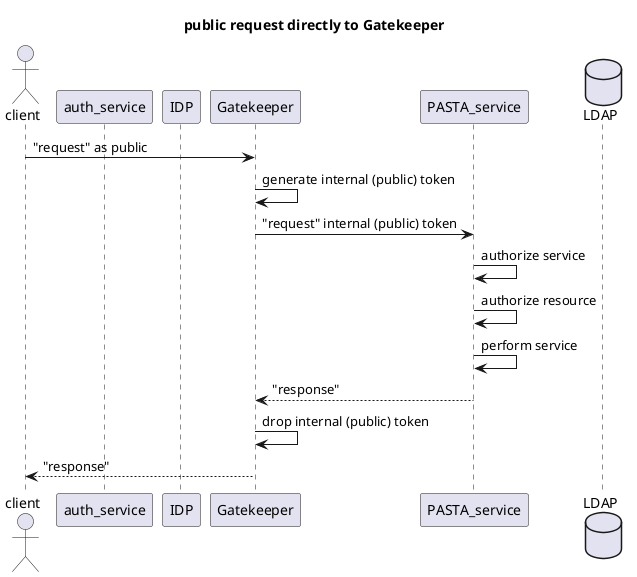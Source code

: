 @startuml
actor client
participant auth_service
participant IDP
participant Gatekeeper
participant PASTA_service
database LDAP

title public request directly to Gatekeeper

client->Gatekeeper: "request" as public
Gatekeeper->Gatekeeper: generate internal (public) token
Gatekeeper->PASTA_service: "request" internal (public) token
PASTA_service->PASTA_service: authorize service
PASTA_service->PASTA_service: authorize resource
PASTA_service->PASTA_service: perform service
Gatekeeper<--PASTA_service: "response"
Gatekeeper->Gatekeeper: drop internal (public) token
client<--Gatekeeper: "response"

@enduml